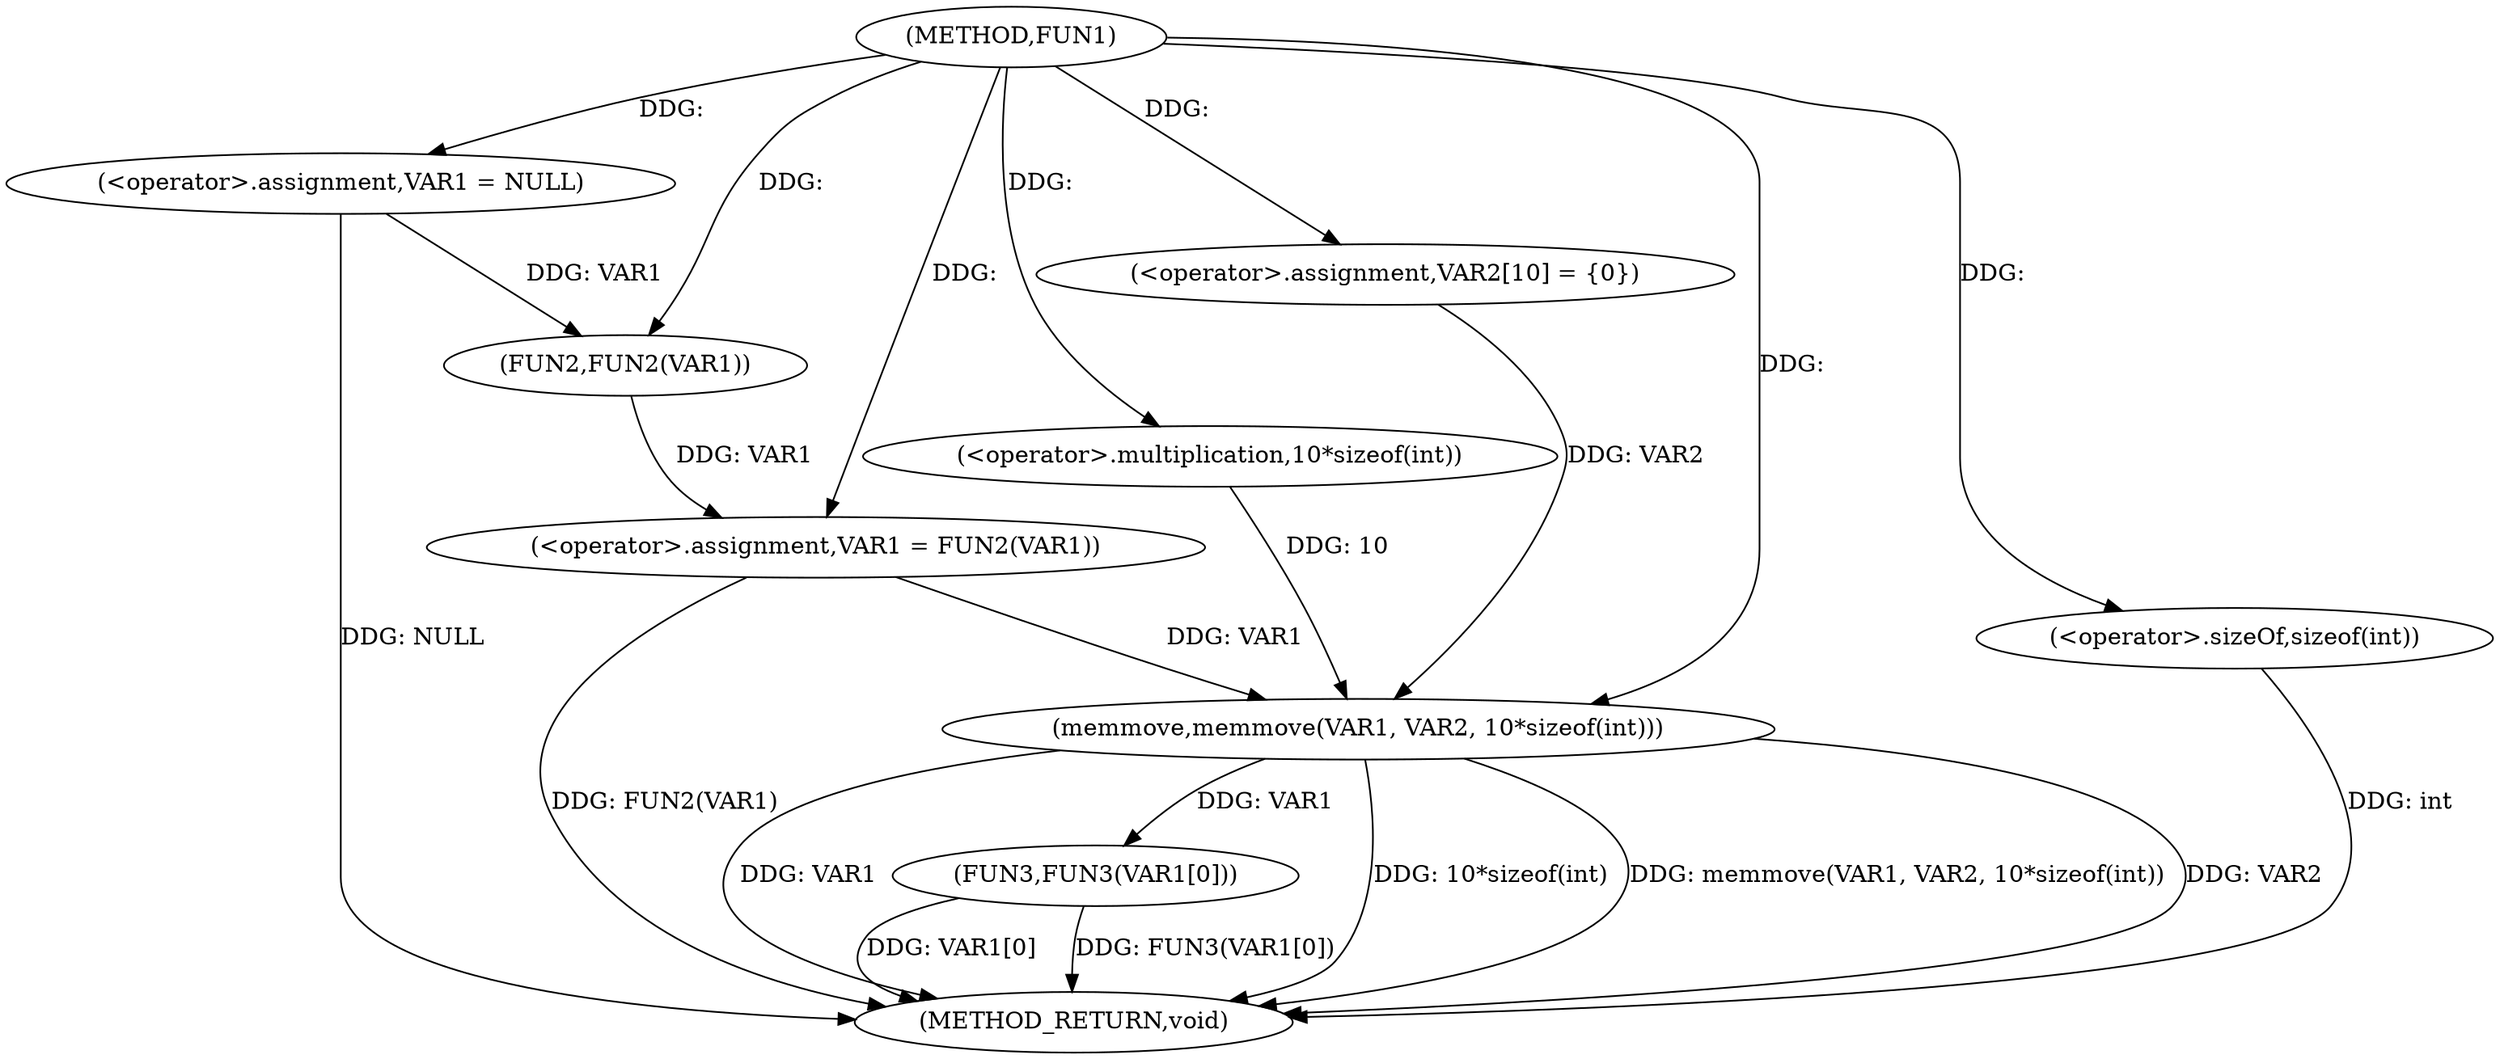 digraph FUN1 {  
"1000100" [label = "(METHOD,FUN1)" ]
"1000125" [label = "(METHOD_RETURN,void)" ]
"1000103" [label = "(<operator>.assignment,VAR1 = NULL)" ]
"1000106" [label = "(<operator>.assignment,VAR1 = FUN2(VAR1))" ]
"1000108" [label = "(FUN2,FUN2(VAR1))" ]
"1000112" [label = "(<operator>.assignment,VAR2[10] = {0})" ]
"1000114" [label = "(memmove,memmove(VAR1, VAR2, 10*sizeof(int)))" ]
"1000117" [label = "(<operator>.multiplication,10*sizeof(int))" ]
"1000119" [label = "(<operator>.sizeOf,sizeof(int))" ]
"1000121" [label = "(FUN3,FUN3(VAR1[0]))" ]
  "1000114" -> "1000125"  [ label = "DDG: 10*sizeof(int)"] 
  "1000106" -> "1000125"  [ label = "DDG: FUN2(VAR1)"] 
  "1000103" -> "1000125"  [ label = "DDG: NULL"] 
  "1000114" -> "1000125"  [ label = "DDG: memmove(VAR1, VAR2, 10*sizeof(int))"] 
  "1000119" -> "1000125"  [ label = "DDG: int"] 
  "1000121" -> "1000125"  [ label = "DDG: VAR1[0]"] 
  "1000114" -> "1000125"  [ label = "DDG: VAR2"] 
  "1000114" -> "1000125"  [ label = "DDG: VAR1"] 
  "1000121" -> "1000125"  [ label = "DDG: FUN3(VAR1[0])"] 
  "1000100" -> "1000103"  [ label = "DDG: "] 
  "1000108" -> "1000106"  [ label = "DDG: VAR1"] 
  "1000100" -> "1000106"  [ label = "DDG: "] 
  "1000103" -> "1000108"  [ label = "DDG: VAR1"] 
  "1000100" -> "1000108"  [ label = "DDG: "] 
  "1000100" -> "1000112"  [ label = "DDG: "] 
  "1000106" -> "1000114"  [ label = "DDG: VAR1"] 
  "1000100" -> "1000114"  [ label = "DDG: "] 
  "1000112" -> "1000114"  [ label = "DDG: VAR2"] 
  "1000117" -> "1000114"  [ label = "DDG: 10"] 
  "1000100" -> "1000117"  [ label = "DDG: "] 
  "1000100" -> "1000119"  [ label = "DDG: "] 
  "1000114" -> "1000121"  [ label = "DDG: VAR1"] 
}
